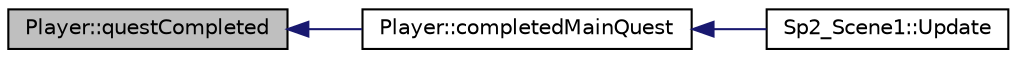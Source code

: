 digraph "Player::questCompleted"
{
  bgcolor="transparent";
  edge [fontname="Helvetica",fontsize="10",labelfontname="Helvetica",labelfontsize="10"];
  node [fontname="Helvetica",fontsize="10",shape=record];
  rankdir="LR";
  Node1 [label="Player::questCompleted",height=0.2,width=0.4,color="black", fillcolor="grey75", style="filled", fontcolor="black"];
  Node1 -> Node2 [dir="back",color="midnightblue",fontsize="10",style="solid",fontname="Helvetica"];
  Node2 [label="Player::completedMainQuest",height=0.2,width=0.4,color="black",URL="$classPlayer.html#a24e6db1cbc1c84b8db7652e66b77ea9c"];
  Node2 -> Node3 [dir="back",color="midnightblue",fontsize="10",style="solid",fontname="Helvetica"];
  Node3 [label="Sp2_Scene1::Update",height=0.2,width=0.4,color="black",URL="$classSp2__Scene1.html#a7a90c62382a446cff0906a7735cbf0e8"];
}
